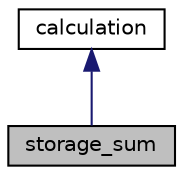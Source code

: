 digraph "storage_sum"
{
 // LATEX_PDF_SIZE
  edge [fontname="Helvetica",fontsize="10",labelfontname="Helvetica",labelfontsize="10"];
  node [fontname="Helvetica",fontsize="10",shape=record];
  Node1 [label="storage_sum",height=0.2,width=0.4,color="black", fillcolor="grey75", style="filled", fontcolor="black",tooltip="The storage_sum class calculates the sum of data."];
  Node2 -> Node1 [dir="back",color="midnightblue",fontsize="10",style="solid",fontname="Helvetica"];
  Node2 [label="calculation",height=0.2,width=0.4,color="black", fillcolor="white", style="filled",URL="$classcalculation.html",tooltip="The calculation class represents a generic calculation."];
}
